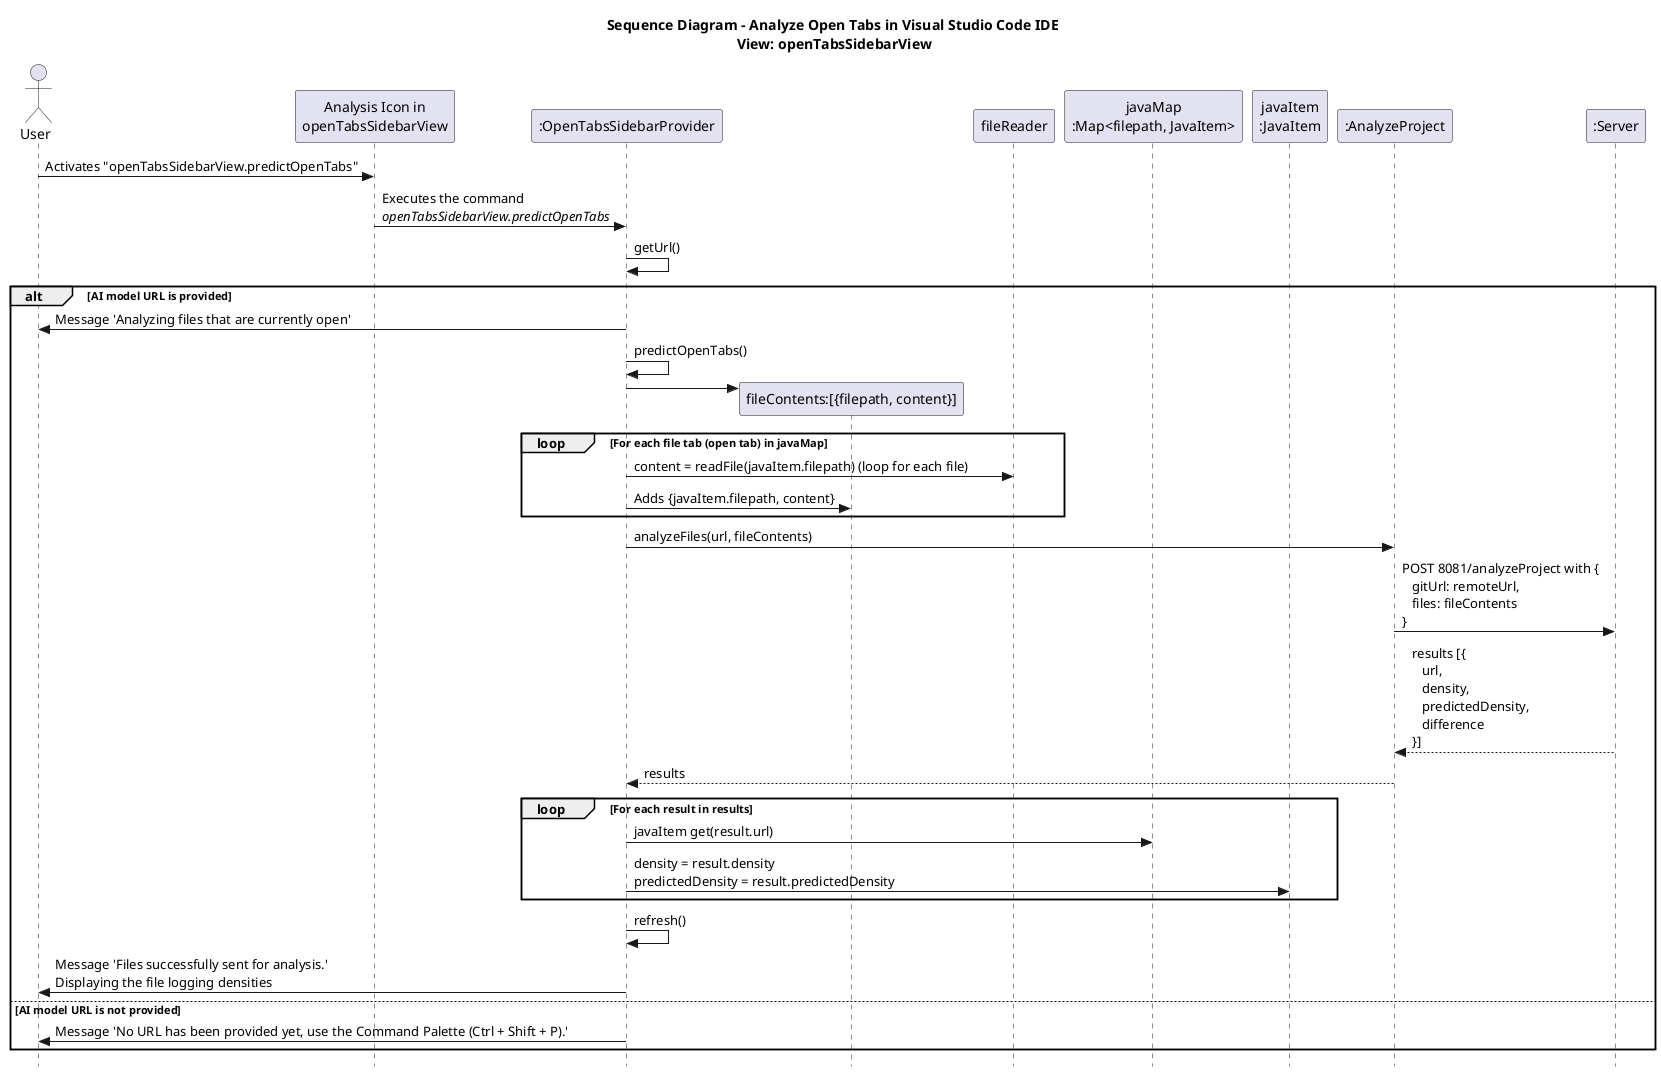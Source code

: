 @startuml ds - open tab analysis
title Sequence Diagram - Analyze Open Tabs in Visual Studio Code IDE\n View: openTabsSidebarView
skinparam style strictuml

actor User
participant "Analysis Icon in\nopenTabsSidebarView" as CommandPalette
participant ":OpenTabsSidebarProvider" as SidebarProvider

User -> CommandPalette : Activates "openTabsSidebarView.predictOpenTabs"
CommandPalette -> SidebarProvider: Executes the command \n//openTabsSidebarView.predictOpenTabs//

SidebarProvider -> SidebarProvider : getUrl()
alt AI model URL is provided
    SidebarProvider -> User : Message 'Analyzing files that are currently open'
    SidebarProvider -> SidebarProvider : predictOpenTabs()

    SidebarProvider -> "fileContents:[{filepath, content}]" as fileContents **
    loop For each file tab (open tab) in javaMap
        SidebarProvider -> fileReader : content = readFile(javaItem.filepath) (loop for each file)
        SidebarProvider -> fileContents : Adds {javaItem.filepath, content}
    end

participant ":FileReader" as fileReader
participant "javaMap\n:Map<filepath, JavaItem>" as javaMap
participant "javaItem\n:JavaItem" as javaItem
participant ":AnalyzeProject" as AnalyzeProject
participant ":Server" as server

    SidebarProvider -> AnalyzeProject : analyzeFiles(url, fileContents)
    AnalyzeProject -> server : POST 8081/analyzeProject with {\n   gitUrl: remoteUrl,\n   files: fileContents\n}
    server --> AnalyzeProject : results [{\n   url,\n   density,\n   predictedDensity,\n   difference\n}]
    AnalyzeProject --> SidebarProvider : results

    loop For each result in results
        SidebarProvider -> javaMap : javaItem get(result.url)
        SidebarProvider -> javaItem : density = result.density\npredictedDensity = result.predictedDensity
    end

    SidebarProvider -> SidebarProvider : refresh()
    SidebarProvider -> User : Message 'Files successfully sent for analysis.'\nDisplaying the file logging densities

else AI model URL is not provided
    SidebarProvider -> User : Message 'No URL has been provided yet, use the Command Palette (Ctrl + Shift + P).'
end
@enduml